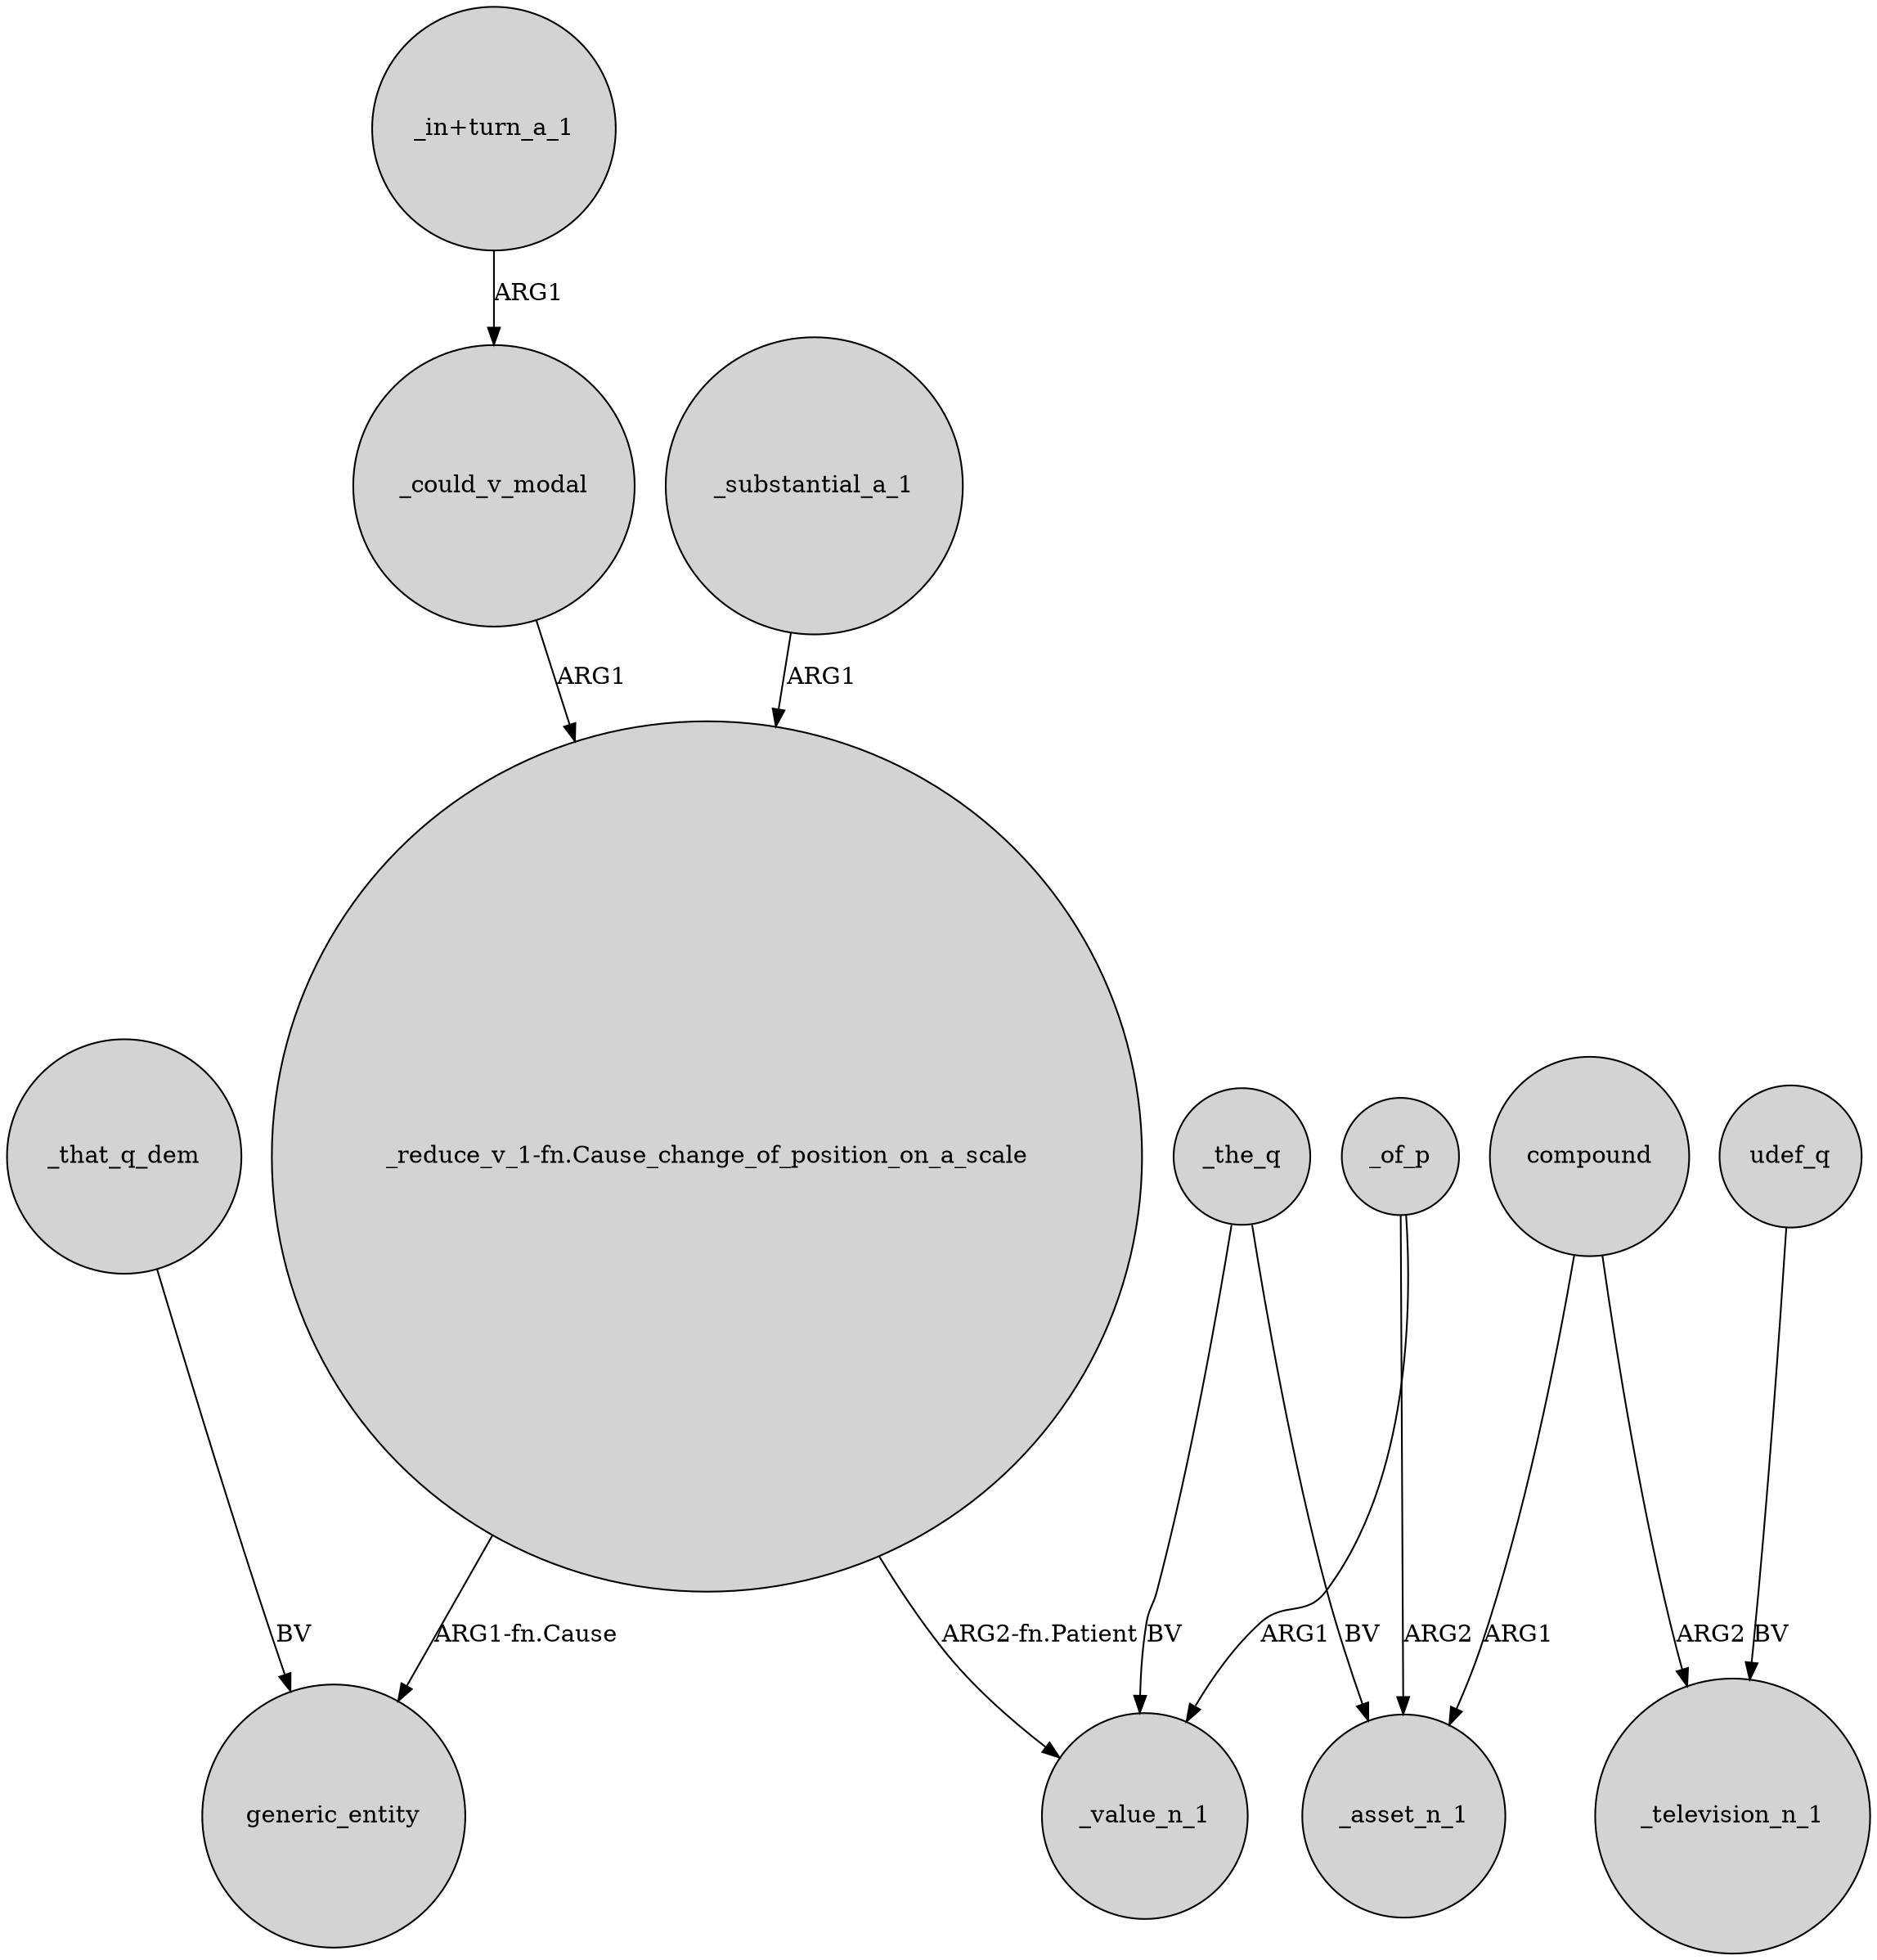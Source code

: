 digraph {
	node [shape=circle style=filled]
	_of_p -> _value_n_1 [label=ARG1]
	"_in+turn_a_1" -> _could_v_modal [label=ARG1]
	compound -> _asset_n_1 [label=ARG1]
	"_reduce_v_1-fn.Cause_change_of_position_on_a_scale" -> _value_n_1 [label="ARG2-fn.Patient"]
	_the_q -> _asset_n_1 [label=BV]
	"_reduce_v_1-fn.Cause_change_of_position_on_a_scale" -> generic_entity [label="ARG1-fn.Cause"]
	udef_q -> _television_n_1 [label=BV]
	_that_q_dem -> generic_entity [label=BV]
	_of_p -> _asset_n_1 [label=ARG2]
	_substantial_a_1 -> "_reduce_v_1-fn.Cause_change_of_position_on_a_scale" [label=ARG1]
	_the_q -> _value_n_1 [label=BV]
	compound -> _television_n_1 [label=ARG2]
	_could_v_modal -> "_reduce_v_1-fn.Cause_change_of_position_on_a_scale" [label=ARG1]
}
